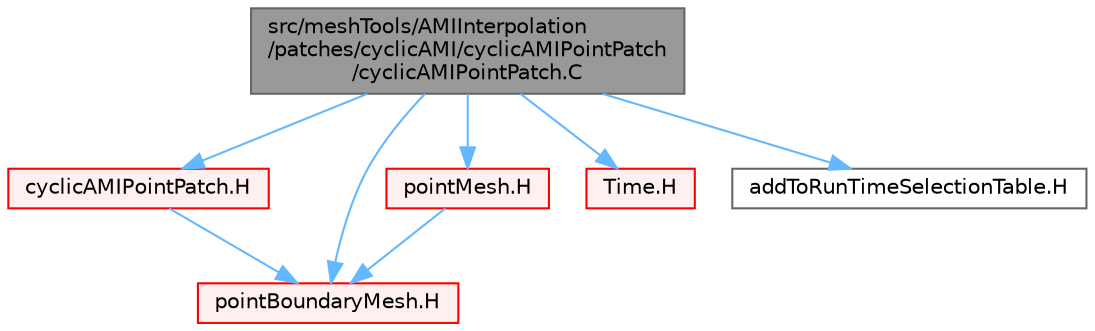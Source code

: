 digraph "src/meshTools/AMIInterpolation/patches/cyclicAMI/cyclicAMIPointPatch/cyclicAMIPointPatch.C"
{
 // LATEX_PDF_SIZE
  bgcolor="transparent";
  edge [fontname=Helvetica,fontsize=10,labelfontname=Helvetica,labelfontsize=10];
  node [fontname=Helvetica,fontsize=10,shape=box,height=0.2,width=0.4];
  Node1 [id="Node000001",label="src/meshTools/AMIInterpolation\l/patches/cyclicAMI/cyclicAMIPointPatch\l/cyclicAMIPointPatch.C",height=0.2,width=0.4,color="gray40", fillcolor="grey60", style="filled", fontcolor="black",tooltip=" "];
  Node1 -> Node2 [id="edge1_Node000001_Node000002",color="steelblue1",style="solid",tooltip=" "];
  Node2 [id="Node000002",label="cyclicAMIPointPatch.H",height=0.2,width=0.4,color="red", fillcolor="#FFF0F0", style="filled",URL="$cyclicAMIPointPatch_8H.html",tooltip=" "];
  Node2 -> Node310 [id="edge2_Node000002_Node000310",color="steelblue1",style="solid",tooltip=" "];
  Node310 [id="Node000310",label="pointBoundaryMesh.H",height=0.2,width=0.4,color="red", fillcolor="#FFF0F0", style="filled",URL="$pointBoundaryMesh_8H.html",tooltip=" "];
  Node1 -> Node310 [id="edge3_Node000001_Node000310",color="steelblue1",style="solid",tooltip=" "];
  Node1 -> Node311 [id="edge4_Node000001_Node000311",color="steelblue1",style="solid",tooltip=" "];
  Node311 [id="Node000311",label="pointMesh.H",height=0.2,width=0.4,color="red", fillcolor="#FFF0F0", style="filled",URL="$pointMesh_8H.html",tooltip=" "];
  Node311 -> Node310 [id="edge5_Node000311_Node000310",color="steelblue1",style="solid",tooltip=" "];
  Node1 -> Node346 [id="edge6_Node000001_Node000346",color="steelblue1",style="solid",tooltip=" "];
  Node346 [id="Node000346",label="Time.H",height=0.2,width=0.4,color="red", fillcolor="#FFF0F0", style="filled",URL="$Time_8H.html",tooltip=" "];
  Node1 -> Node392 [id="edge7_Node000001_Node000392",color="steelblue1",style="solid",tooltip=" "];
  Node392 [id="Node000392",label="addToRunTimeSelectionTable.H",height=0.2,width=0.4,color="grey40", fillcolor="white", style="filled",URL="$addToRunTimeSelectionTable_8H.html",tooltip="Macros for easy insertion into run-time selection tables."];
}
